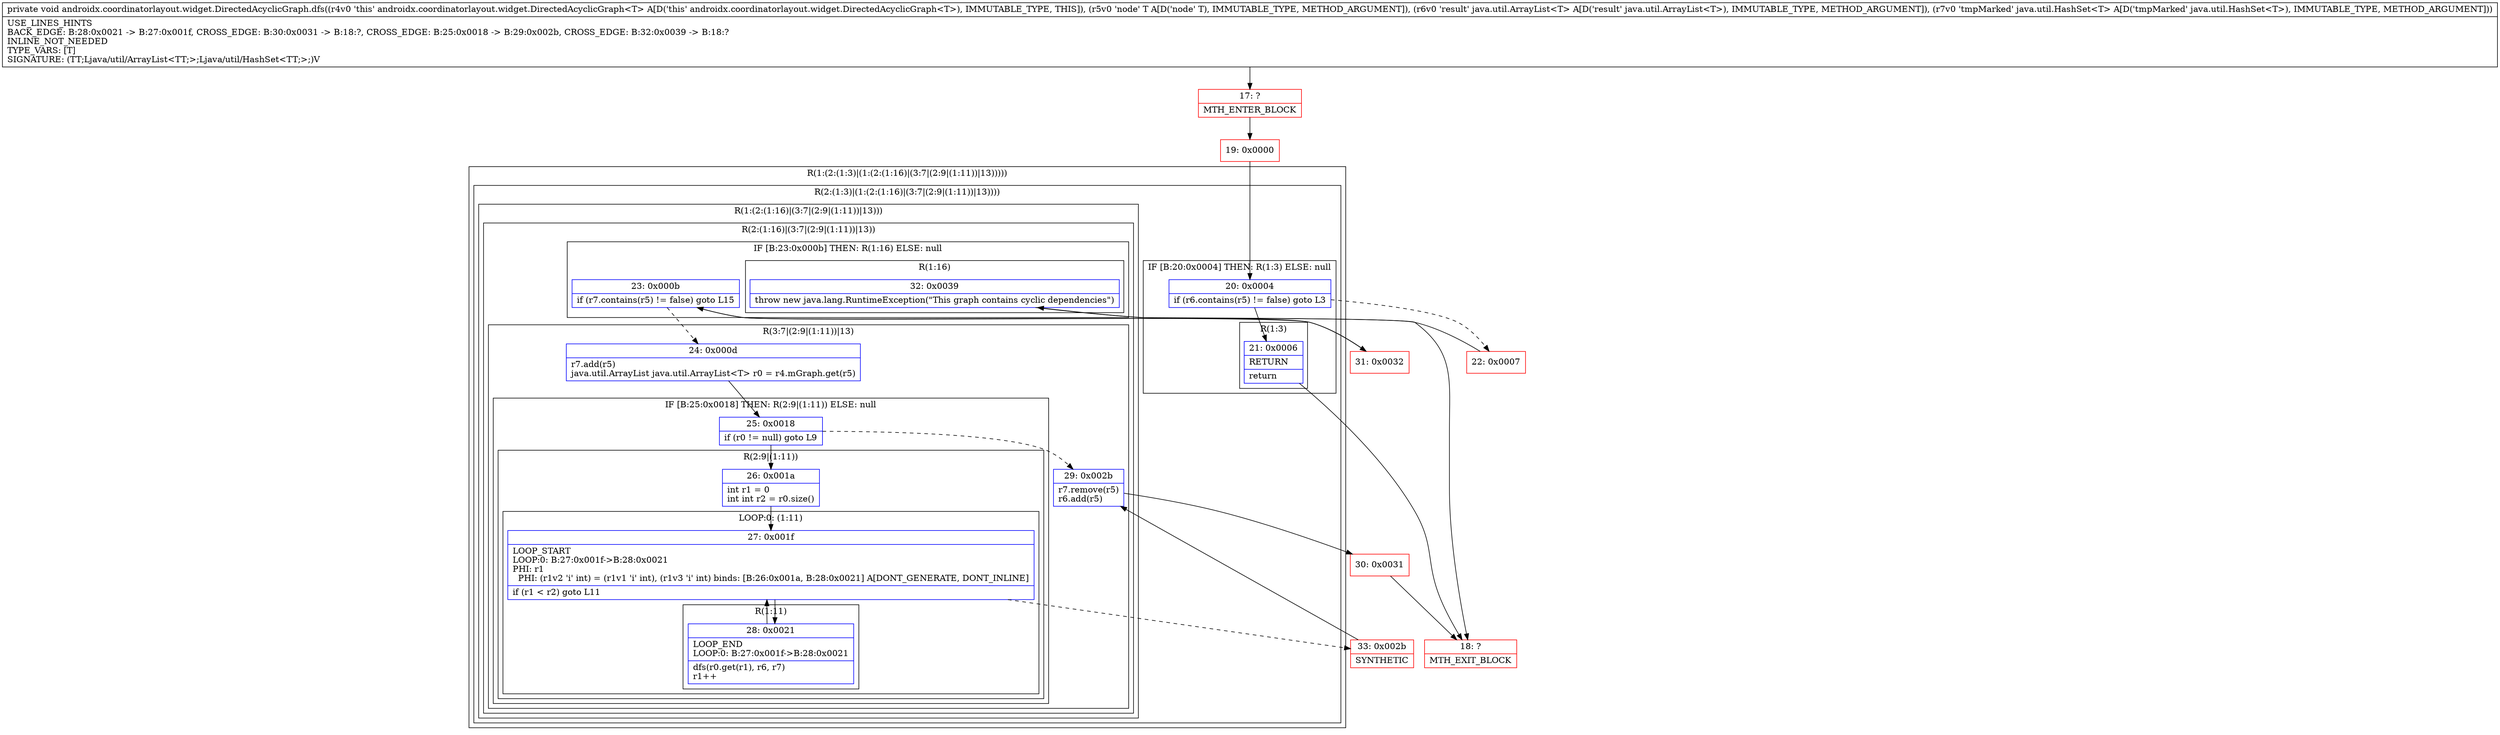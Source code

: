 digraph "CFG forandroidx.coordinatorlayout.widget.DirectedAcyclicGraph.dfs(Ljava\/lang\/Object;Ljava\/util\/ArrayList;Ljava\/util\/HashSet;)V" {
subgraph cluster_Region_1086312746 {
label = "R(1:(2:(1:3)|(1:(2:(1:16)|(3:7|(2:9|(1:11))|13)))))";
node [shape=record,color=blue];
subgraph cluster_Region_1095636445 {
label = "R(2:(1:3)|(1:(2:(1:16)|(3:7|(2:9|(1:11))|13))))";
node [shape=record,color=blue];
subgraph cluster_IfRegion_1999487982 {
label = "IF [B:20:0x0004] THEN: R(1:3) ELSE: null";
node [shape=record,color=blue];
Node_20 [shape=record,label="{20\:\ 0x0004|if (r6.contains(r5) != false) goto L3\l}"];
subgraph cluster_Region_1635068972 {
label = "R(1:3)";
node [shape=record,color=blue];
Node_21 [shape=record,label="{21\:\ 0x0006|RETURN\l|return\l}"];
}
}
subgraph cluster_Region_1602062249 {
label = "R(1:(2:(1:16)|(3:7|(2:9|(1:11))|13)))";
node [shape=record,color=blue];
subgraph cluster_Region_1848410470 {
label = "R(2:(1:16)|(3:7|(2:9|(1:11))|13))";
node [shape=record,color=blue];
subgraph cluster_IfRegion_2005339646 {
label = "IF [B:23:0x000b] THEN: R(1:16) ELSE: null";
node [shape=record,color=blue];
Node_23 [shape=record,label="{23\:\ 0x000b|if (r7.contains(r5) != false) goto L15\l}"];
subgraph cluster_Region_1071336302 {
label = "R(1:16)";
node [shape=record,color=blue];
Node_32 [shape=record,label="{32\:\ 0x0039|throw new java.lang.RuntimeException(\"This graph contains cyclic dependencies\")\l}"];
}
}
subgraph cluster_Region_1354413957 {
label = "R(3:7|(2:9|(1:11))|13)";
node [shape=record,color=blue];
Node_24 [shape=record,label="{24\:\ 0x000d|r7.add(r5)\ljava.util.ArrayList java.util.ArrayList\<T\> r0 = r4.mGraph.get(r5)\l}"];
subgraph cluster_IfRegion_12324443 {
label = "IF [B:25:0x0018] THEN: R(2:9|(1:11)) ELSE: null";
node [shape=record,color=blue];
Node_25 [shape=record,label="{25\:\ 0x0018|if (r0 != null) goto L9\l}"];
subgraph cluster_Region_1192897516 {
label = "R(2:9|(1:11))";
node [shape=record,color=blue];
Node_26 [shape=record,label="{26\:\ 0x001a|int r1 = 0\lint int r2 = r0.size()\l}"];
subgraph cluster_LoopRegion_2026150482 {
label = "LOOP:0: (1:11)";
node [shape=record,color=blue];
Node_27 [shape=record,label="{27\:\ 0x001f|LOOP_START\lLOOP:0: B:27:0x001f\-\>B:28:0x0021\lPHI: r1 \l  PHI: (r1v2 'i' int) = (r1v1 'i' int), (r1v3 'i' int) binds: [B:26:0x001a, B:28:0x0021] A[DONT_GENERATE, DONT_INLINE]\l|if (r1 \< r2) goto L11\l}"];
subgraph cluster_Region_2110201072 {
label = "R(1:11)";
node [shape=record,color=blue];
Node_28 [shape=record,label="{28\:\ 0x0021|LOOP_END\lLOOP:0: B:27:0x001f\-\>B:28:0x0021\l|dfs(r0.get(r1), r6, r7)\lr1++\l}"];
}
}
}
}
Node_29 [shape=record,label="{29\:\ 0x002b|r7.remove(r5)\lr6.add(r5)\l}"];
}
}
}
}
}
Node_17 [shape=record,color=red,label="{17\:\ ?|MTH_ENTER_BLOCK\l}"];
Node_19 [shape=record,color=red,label="{19\:\ 0x0000}"];
Node_18 [shape=record,color=red,label="{18\:\ ?|MTH_EXIT_BLOCK\l}"];
Node_22 [shape=record,color=red,label="{22\:\ 0x0007}"];
Node_33 [shape=record,color=red,label="{33\:\ 0x002b|SYNTHETIC\l}"];
Node_30 [shape=record,color=red,label="{30\:\ 0x0031}"];
Node_31 [shape=record,color=red,label="{31\:\ 0x0032}"];
MethodNode[shape=record,label="{private void androidx.coordinatorlayout.widget.DirectedAcyclicGraph.dfs((r4v0 'this' androidx.coordinatorlayout.widget.DirectedAcyclicGraph\<T\> A[D('this' androidx.coordinatorlayout.widget.DirectedAcyclicGraph\<T\>), IMMUTABLE_TYPE, THIS]), (r5v0 'node' T A[D('node' T), IMMUTABLE_TYPE, METHOD_ARGUMENT]), (r6v0 'result' java.util.ArrayList\<T\> A[D('result' java.util.ArrayList\<T\>), IMMUTABLE_TYPE, METHOD_ARGUMENT]), (r7v0 'tmpMarked' java.util.HashSet\<T\> A[D('tmpMarked' java.util.HashSet\<T\>), IMMUTABLE_TYPE, METHOD_ARGUMENT]))  | USE_LINES_HINTS\lBACK_EDGE: B:28:0x0021 \-\> B:27:0x001f, CROSS_EDGE: B:30:0x0031 \-\> B:18:?, CROSS_EDGE: B:25:0x0018 \-\> B:29:0x002b, CROSS_EDGE: B:32:0x0039 \-\> B:18:?\lINLINE_NOT_NEEDED\lTYPE_VARS: [T]\lSIGNATURE: (TT;Ljava\/util\/ArrayList\<TT;\>;Ljava\/util\/HashSet\<TT;\>;)V\l}"];
MethodNode -> Node_17;Node_20 -> Node_21;
Node_20 -> Node_22[style=dashed];
Node_21 -> Node_18;
Node_23 -> Node_24[style=dashed];
Node_23 -> Node_31;
Node_32 -> Node_18;
Node_24 -> Node_25;
Node_25 -> Node_26;
Node_25 -> Node_29[style=dashed];
Node_26 -> Node_27;
Node_27 -> Node_28;
Node_27 -> Node_33[style=dashed];
Node_28 -> Node_27;
Node_29 -> Node_30;
Node_17 -> Node_19;
Node_19 -> Node_20;
Node_22 -> Node_23;
Node_33 -> Node_29;
Node_30 -> Node_18;
Node_31 -> Node_32;
}

